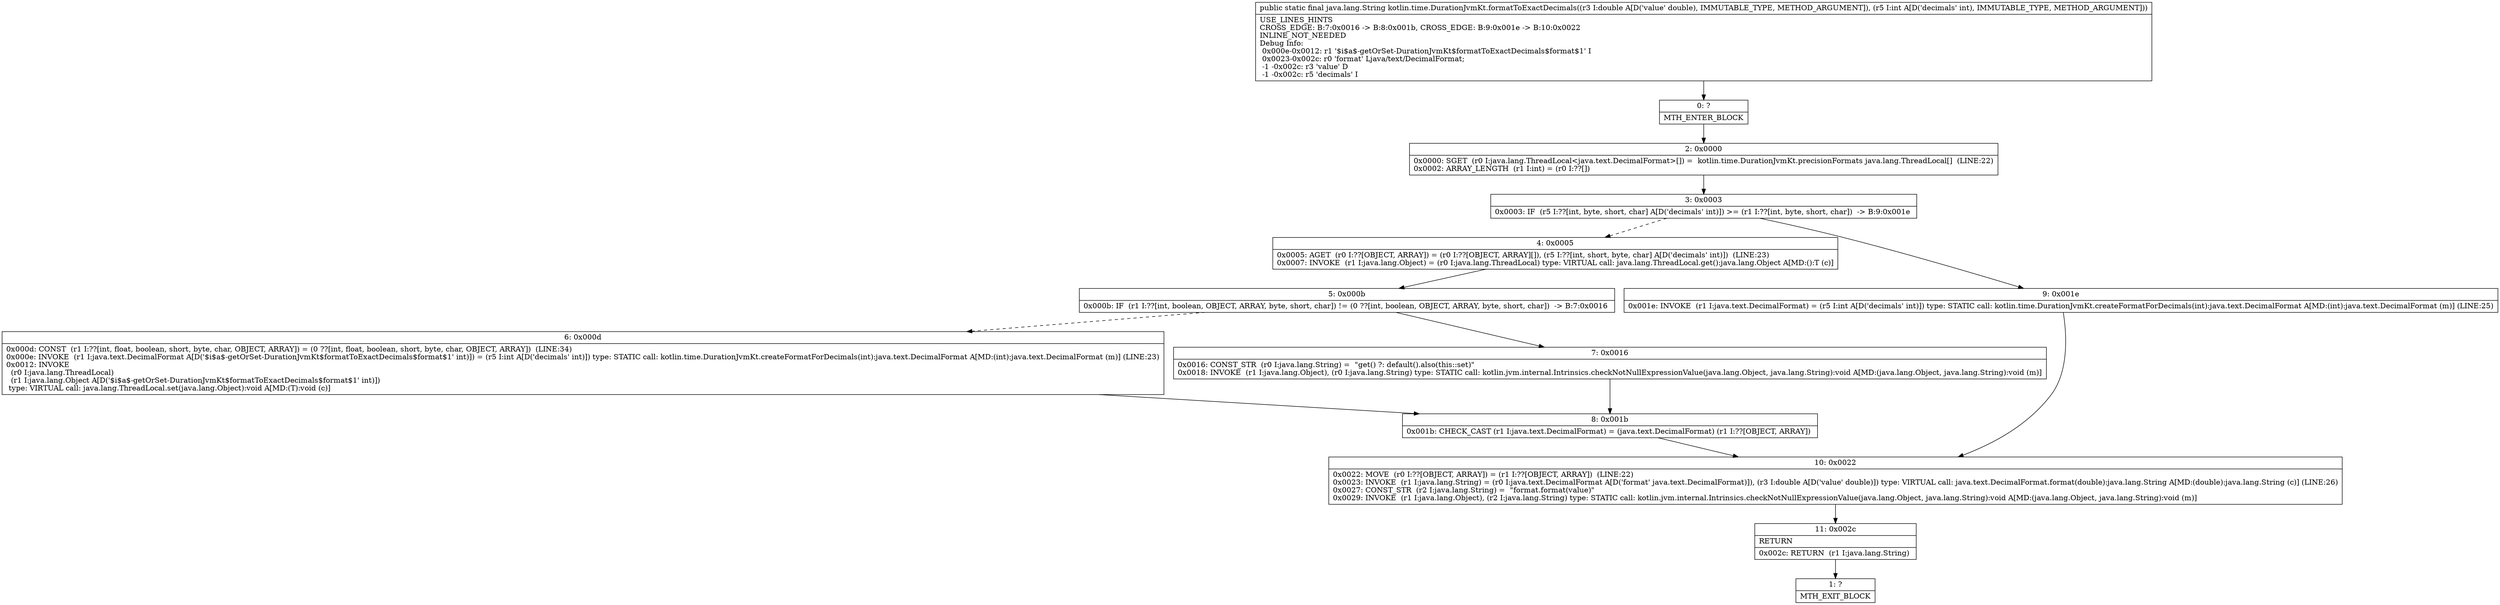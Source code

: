 digraph "CFG forkotlin.time.DurationJvmKt.formatToExactDecimals(DI)Ljava\/lang\/String;" {
Node_0 [shape=record,label="{0\:\ ?|MTH_ENTER_BLOCK\l}"];
Node_2 [shape=record,label="{2\:\ 0x0000|0x0000: SGET  (r0 I:java.lang.ThreadLocal\<java.text.DecimalFormat\>[]) =  kotlin.time.DurationJvmKt.precisionFormats java.lang.ThreadLocal[]  (LINE:22)\l0x0002: ARRAY_LENGTH  (r1 I:int) = (r0 I:??[]) \l}"];
Node_3 [shape=record,label="{3\:\ 0x0003|0x0003: IF  (r5 I:??[int, byte, short, char] A[D('decimals' int)]) \>= (r1 I:??[int, byte, short, char])  \-\> B:9:0x001e \l}"];
Node_4 [shape=record,label="{4\:\ 0x0005|0x0005: AGET  (r0 I:??[OBJECT, ARRAY]) = (r0 I:??[OBJECT, ARRAY][]), (r5 I:??[int, short, byte, char] A[D('decimals' int)])  (LINE:23)\l0x0007: INVOKE  (r1 I:java.lang.Object) = (r0 I:java.lang.ThreadLocal) type: VIRTUAL call: java.lang.ThreadLocal.get():java.lang.Object A[MD:():T (c)]\l}"];
Node_5 [shape=record,label="{5\:\ 0x000b|0x000b: IF  (r1 I:??[int, boolean, OBJECT, ARRAY, byte, short, char]) != (0 ??[int, boolean, OBJECT, ARRAY, byte, short, char])  \-\> B:7:0x0016 \l}"];
Node_6 [shape=record,label="{6\:\ 0x000d|0x000d: CONST  (r1 I:??[int, float, boolean, short, byte, char, OBJECT, ARRAY]) = (0 ??[int, float, boolean, short, byte, char, OBJECT, ARRAY])  (LINE:34)\l0x000e: INVOKE  (r1 I:java.text.DecimalFormat A[D('$i$a$\-getOrSet\-DurationJvmKt$formatToExactDecimals$format$1' int)]) = (r5 I:int A[D('decimals' int)]) type: STATIC call: kotlin.time.DurationJvmKt.createFormatForDecimals(int):java.text.DecimalFormat A[MD:(int):java.text.DecimalFormat (m)] (LINE:23)\l0x0012: INVOKE  \l  (r0 I:java.lang.ThreadLocal)\l  (r1 I:java.lang.Object A[D('$i$a$\-getOrSet\-DurationJvmKt$formatToExactDecimals$format$1' int)])\l type: VIRTUAL call: java.lang.ThreadLocal.set(java.lang.Object):void A[MD:(T):void (c)]\l}"];
Node_8 [shape=record,label="{8\:\ 0x001b|0x001b: CHECK_CAST (r1 I:java.text.DecimalFormat) = (java.text.DecimalFormat) (r1 I:??[OBJECT, ARRAY]) \l}"];
Node_10 [shape=record,label="{10\:\ 0x0022|0x0022: MOVE  (r0 I:??[OBJECT, ARRAY]) = (r1 I:??[OBJECT, ARRAY])  (LINE:22)\l0x0023: INVOKE  (r1 I:java.lang.String) = (r0 I:java.text.DecimalFormat A[D('format' java.text.DecimalFormat)]), (r3 I:double A[D('value' double)]) type: VIRTUAL call: java.text.DecimalFormat.format(double):java.lang.String A[MD:(double):java.lang.String (c)] (LINE:26)\l0x0027: CONST_STR  (r2 I:java.lang.String) =  \"format.format(value)\" \l0x0029: INVOKE  (r1 I:java.lang.Object), (r2 I:java.lang.String) type: STATIC call: kotlin.jvm.internal.Intrinsics.checkNotNullExpressionValue(java.lang.Object, java.lang.String):void A[MD:(java.lang.Object, java.lang.String):void (m)]\l}"];
Node_11 [shape=record,label="{11\:\ 0x002c|RETURN\l|0x002c: RETURN  (r1 I:java.lang.String) \l}"];
Node_1 [shape=record,label="{1\:\ ?|MTH_EXIT_BLOCK\l}"];
Node_7 [shape=record,label="{7\:\ 0x0016|0x0016: CONST_STR  (r0 I:java.lang.String) =  \"get() ?: default().also(this::set)\" \l0x0018: INVOKE  (r1 I:java.lang.Object), (r0 I:java.lang.String) type: STATIC call: kotlin.jvm.internal.Intrinsics.checkNotNullExpressionValue(java.lang.Object, java.lang.String):void A[MD:(java.lang.Object, java.lang.String):void (m)]\l}"];
Node_9 [shape=record,label="{9\:\ 0x001e|0x001e: INVOKE  (r1 I:java.text.DecimalFormat) = (r5 I:int A[D('decimals' int)]) type: STATIC call: kotlin.time.DurationJvmKt.createFormatForDecimals(int):java.text.DecimalFormat A[MD:(int):java.text.DecimalFormat (m)] (LINE:25)\l}"];
MethodNode[shape=record,label="{public static final java.lang.String kotlin.time.DurationJvmKt.formatToExactDecimals((r3 I:double A[D('value' double), IMMUTABLE_TYPE, METHOD_ARGUMENT]), (r5 I:int A[D('decimals' int), IMMUTABLE_TYPE, METHOD_ARGUMENT]))  | USE_LINES_HINTS\lCROSS_EDGE: B:7:0x0016 \-\> B:8:0x001b, CROSS_EDGE: B:9:0x001e \-\> B:10:0x0022\lINLINE_NOT_NEEDED\lDebug Info:\l  0x000e\-0x0012: r1 '$i$a$\-getOrSet\-DurationJvmKt$formatToExactDecimals$format$1' I\l  0x0023\-0x002c: r0 'format' Ljava\/text\/DecimalFormat;\l  \-1 \-0x002c: r3 'value' D\l  \-1 \-0x002c: r5 'decimals' I\l}"];
MethodNode -> Node_0;Node_0 -> Node_2;
Node_2 -> Node_3;
Node_3 -> Node_4[style=dashed];
Node_3 -> Node_9;
Node_4 -> Node_5;
Node_5 -> Node_6[style=dashed];
Node_5 -> Node_7;
Node_6 -> Node_8;
Node_8 -> Node_10;
Node_10 -> Node_11;
Node_11 -> Node_1;
Node_7 -> Node_8;
Node_9 -> Node_10;
}

